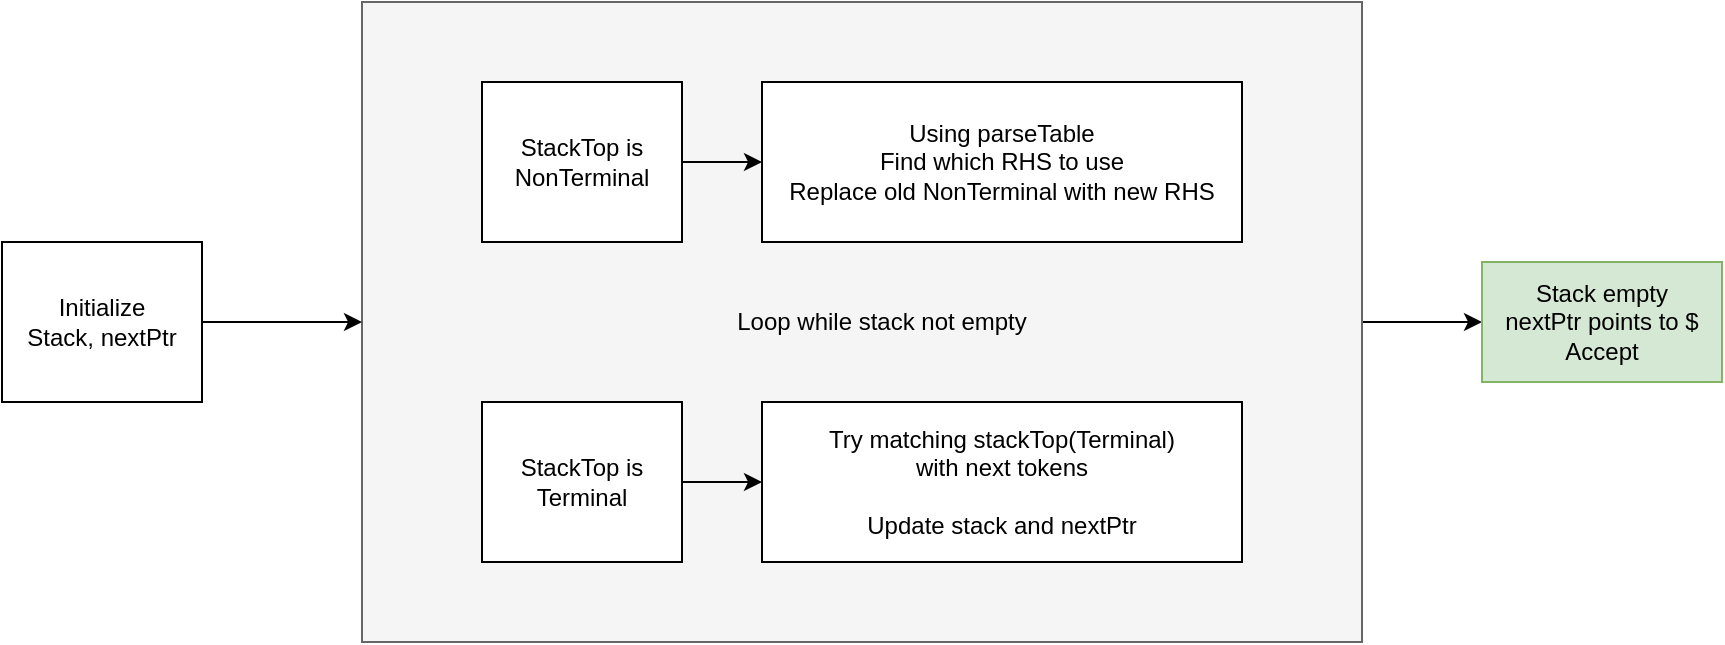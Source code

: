 <mxfile version="21.6.1" type="device">
  <diagram name="Page-1" id="gpHJ5zgvHELC0qRU_qGC">
    <mxGraphModel dx="1079" dy="433" grid="1" gridSize="10" guides="1" tooltips="1" connect="1" arrows="1" fold="1" page="1" pageScale="1" pageWidth="3300" pageHeight="4681" math="0" shadow="0">
      <root>
        <mxCell id="0" />
        <mxCell id="1" parent="0" />
        <mxCell id="z4j3zkutHY61NbN8Nx1_-24" style="edgeStyle=orthogonalEdgeStyle;rounded=0;orthogonalLoop=1;jettySize=auto;html=1;" edge="1" parent="1" source="z4j3zkutHY61NbN8Nx1_-23" target="z4j3zkutHY61NbN8Nx1_-6">
          <mxGeometry relative="1" as="geometry" />
        </mxCell>
        <mxCell id="z4j3zkutHY61NbN8Nx1_-23" value="" style="rounded=0;whiteSpace=wrap;html=1;fillColor=#f5f5f5;fontColor=#333333;strokeColor=#666666;" vertex="1" parent="1">
          <mxGeometry x="680" y="240" width="500" height="320" as="geometry" />
        </mxCell>
        <mxCell id="z4j3zkutHY61NbN8Nx1_-17" style="edgeStyle=orthogonalEdgeStyle;rounded=0;orthogonalLoop=1;jettySize=auto;html=1;entryX=0;entryY=0.5;entryDx=0;entryDy=0;" edge="1" parent="1" source="z4j3zkutHY61NbN8Nx1_-1" target="z4j3zkutHY61NbN8Nx1_-23">
          <mxGeometry relative="1" as="geometry">
            <mxPoint x="630" y="400.0" as="targetPoint" />
          </mxGeometry>
        </mxCell>
        <mxCell id="z4j3zkutHY61NbN8Nx1_-1" value="Initialize&lt;br&gt;Stack, nextPtr" style="rounded=0;whiteSpace=wrap;html=1;" vertex="1" parent="1">
          <mxGeometry x="500" y="360" width="100" height="80" as="geometry" />
        </mxCell>
        <mxCell id="z4j3zkutHY61NbN8Nx1_-12" style="edgeStyle=orthogonalEdgeStyle;rounded=0;orthogonalLoop=1;jettySize=auto;html=1;" edge="1" parent="1" source="z4j3zkutHY61NbN8Nx1_-2" target="z4j3zkutHY61NbN8Nx1_-5">
          <mxGeometry relative="1" as="geometry" />
        </mxCell>
        <mxCell id="z4j3zkutHY61NbN8Nx1_-2" value="StackTop is&lt;br&gt;Terminal" style="rounded=0;whiteSpace=wrap;html=1;" vertex="1" parent="1">
          <mxGeometry x="740" y="440" width="100" height="80" as="geometry" />
        </mxCell>
        <mxCell id="z4j3zkutHY61NbN8Nx1_-11" style="edgeStyle=orthogonalEdgeStyle;rounded=0;orthogonalLoop=1;jettySize=auto;html=1;" edge="1" parent="1" source="z4j3zkutHY61NbN8Nx1_-3" target="z4j3zkutHY61NbN8Nx1_-4">
          <mxGeometry relative="1" as="geometry" />
        </mxCell>
        <mxCell id="z4j3zkutHY61NbN8Nx1_-3" value="StackTop is&lt;br&gt;NonTerminal" style="rounded=0;whiteSpace=wrap;html=1;" vertex="1" parent="1">
          <mxGeometry x="740" y="280" width="100" height="80" as="geometry" />
        </mxCell>
        <mxCell id="z4j3zkutHY61NbN8Nx1_-4" value="Using parseTable&lt;br&gt;Find which RHS to use&lt;br&gt;Replace old NonTerminal with new RHS" style="rounded=0;whiteSpace=wrap;html=1;" vertex="1" parent="1">
          <mxGeometry x="880" y="280" width="240" height="80" as="geometry" />
        </mxCell>
        <mxCell id="z4j3zkutHY61NbN8Nx1_-5" value="Try matching stackTop(Terminal)&lt;br&gt;with next tokens&lt;br&gt;&lt;br&gt;Update stack and nextPtr" style="rounded=0;whiteSpace=wrap;html=1;" vertex="1" parent="1">
          <mxGeometry x="880" y="440" width="240" height="80" as="geometry" />
        </mxCell>
        <mxCell id="z4j3zkutHY61NbN8Nx1_-6" value="Stack empty&lt;br&gt;nextPtr points to $&lt;br&gt;Accept" style="rounded=0;whiteSpace=wrap;html=1;fillColor=#d5e8d4;strokeColor=#82b366;" vertex="1" parent="1">
          <mxGeometry x="1240" y="370" width="120" height="60" as="geometry" />
        </mxCell>
        <mxCell id="z4j3zkutHY61NbN8Nx1_-25" value="Loop while stack not empty" style="text;html=1;strokeColor=none;fillColor=none;align=center;verticalAlign=middle;whiteSpace=wrap;rounded=0;" vertex="1" parent="1">
          <mxGeometry x="850" y="385" width="180" height="30" as="geometry" />
        </mxCell>
      </root>
    </mxGraphModel>
  </diagram>
</mxfile>
